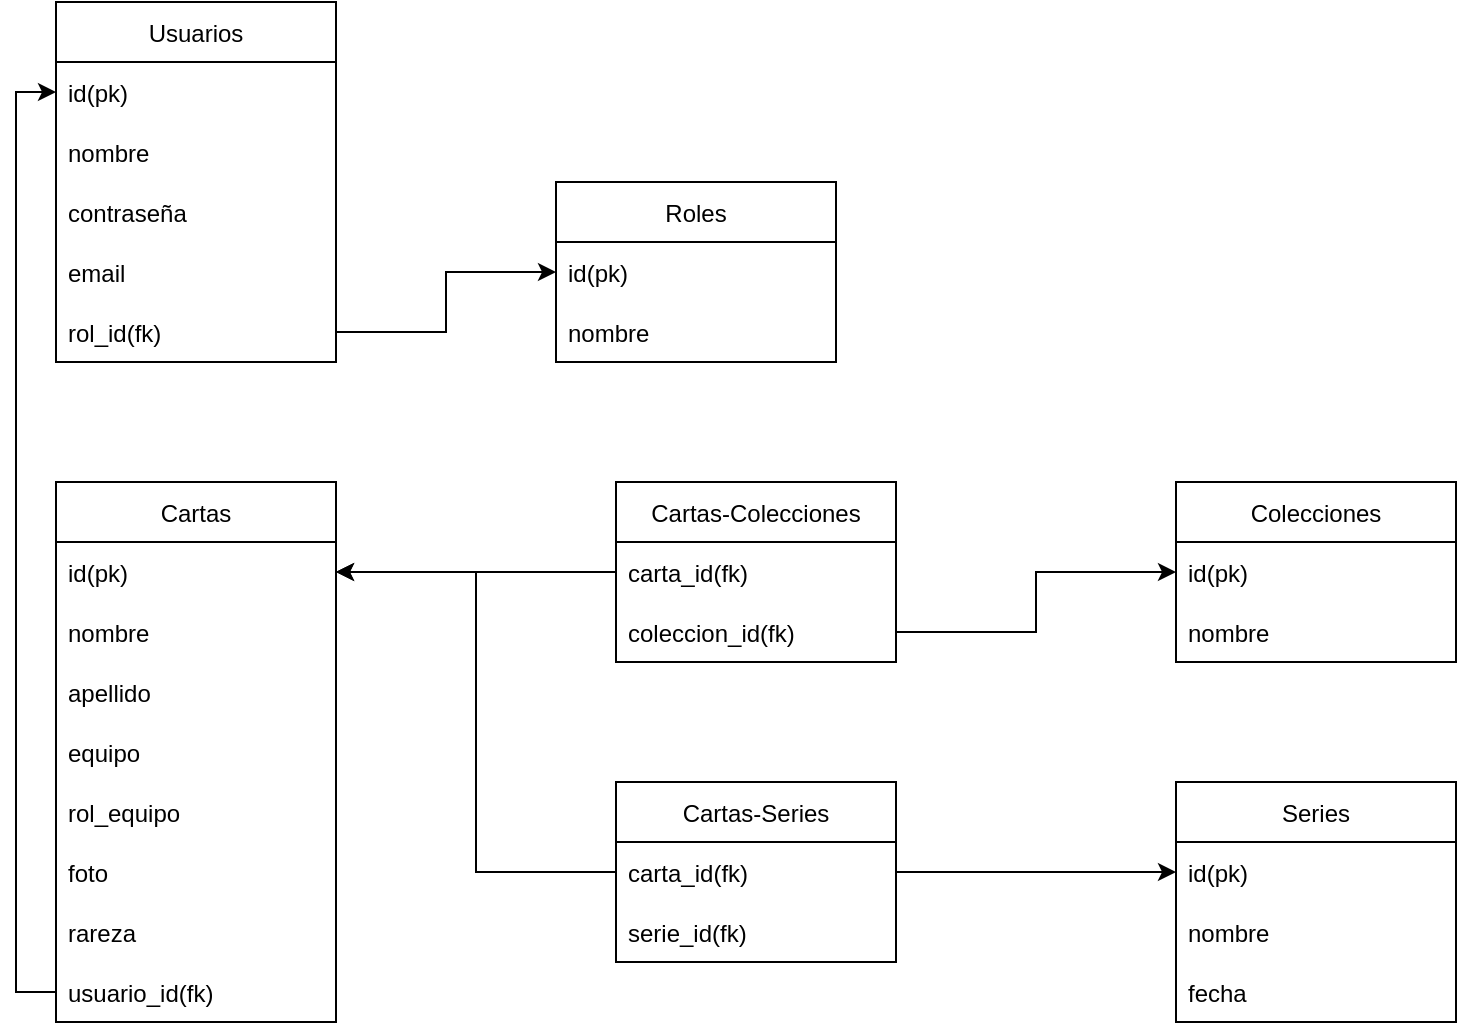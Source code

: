 <mxfile version="15.4.3" type="device"><diagram id="C5RBs43oDa-KdzZeNtuy" name="Page-1"><mxGraphModel dx="1422" dy="772" grid="1" gridSize="10" guides="1" tooltips="1" connect="1" arrows="1" fold="1" page="1" pageScale="1" pageWidth="827" pageHeight="1169" math="0" shadow="0"><root><mxCell id="WIyWlLk6GJQsqaUBKTNV-0"/><mxCell id="WIyWlLk6GJQsqaUBKTNV-1" parent="WIyWlLk6GJQsqaUBKTNV-0"/><mxCell id="lPlLlJKDDGxwPZzYxwda-0" value="Usuarios" style="swimlane;fontStyle=0;childLayout=stackLayout;horizontal=1;startSize=30;horizontalStack=0;resizeParent=1;resizeParentMax=0;resizeLast=0;collapsible=1;marginBottom=0;" parent="WIyWlLk6GJQsqaUBKTNV-1" vertex="1"><mxGeometry x="40" y="40" width="140" height="180" as="geometry"><mxRectangle x="340" y="340" width="50" height="30" as="alternateBounds"/></mxGeometry></mxCell><mxCell id="lPlLlJKDDGxwPZzYxwda-6" value="id(pk)" style="text;strokeColor=none;fillColor=none;align=left;verticalAlign=middle;spacingLeft=4;spacingRight=4;overflow=hidden;points=[[0,0.5],[1,0.5]];portConstraint=eastwest;rotatable=0;" parent="lPlLlJKDDGxwPZzYxwda-0" vertex="1"><mxGeometry y="30" width="140" height="30" as="geometry"/></mxCell><mxCell id="lPlLlJKDDGxwPZzYxwda-4" value="nombre" style="text;strokeColor=none;fillColor=none;align=left;verticalAlign=middle;spacingLeft=4;spacingRight=4;overflow=hidden;points=[[0,0.5],[1,0.5]];portConstraint=eastwest;rotatable=0;" parent="lPlLlJKDDGxwPZzYxwda-0" vertex="1"><mxGeometry y="60" width="140" height="30" as="geometry"/></mxCell><mxCell id="lPlLlJKDDGxwPZzYxwda-1" value="contraseña" style="text;strokeColor=none;fillColor=none;align=left;verticalAlign=middle;spacingLeft=4;spacingRight=4;overflow=hidden;points=[[0,0.5],[1,0.5]];portConstraint=eastwest;rotatable=0;" parent="lPlLlJKDDGxwPZzYxwda-0" vertex="1"><mxGeometry y="90" width="140" height="30" as="geometry"/></mxCell><mxCell id="lPlLlJKDDGxwPZzYxwda-2" value="email" style="text;strokeColor=none;fillColor=none;align=left;verticalAlign=middle;spacingLeft=4;spacingRight=4;overflow=hidden;points=[[0,0.5],[1,0.5]];portConstraint=eastwest;rotatable=0;" parent="lPlLlJKDDGxwPZzYxwda-0" vertex="1"><mxGeometry y="120" width="140" height="30" as="geometry"/></mxCell><mxCell id="lPlLlJKDDGxwPZzYxwda-5" value="rol_id(fk)" style="text;strokeColor=none;fillColor=none;align=left;verticalAlign=middle;spacingLeft=4;spacingRight=4;overflow=hidden;points=[[0,0.5],[1,0.5]];portConstraint=eastwest;rotatable=0;" parent="lPlLlJKDDGxwPZzYxwda-0" vertex="1"><mxGeometry y="150" width="140" height="30" as="geometry"/></mxCell><mxCell id="lPlLlJKDDGxwPZzYxwda-7" value="Roles" style="swimlane;fontStyle=0;childLayout=stackLayout;horizontal=1;startSize=30;horizontalStack=0;resizeParent=1;resizeParentMax=0;resizeLast=0;collapsible=1;marginBottom=0;" parent="WIyWlLk6GJQsqaUBKTNV-1" vertex="1"><mxGeometry x="290" y="130" width="140" height="90" as="geometry"/></mxCell><mxCell id="lPlLlJKDDGxwPZzYxwda-8" value="id(pk)" style="text;strokeColor=none;fillColor=none;align=left;verticalAlign=middle;spacingLeft=4;spacingRight=4;overflow=hidden;points=[[0,0.5],[1,0.5]];portConstraint=eastwest;rotatable=0;" parent="lPlLlJKDDGxwPZzYxwda-7" vertex="1"><mxGeometry y="30" width="140" height="30" as="geometry"/></mxCell><mxCell id="lPlLlJKDDGxwPZzYxwda-9" value="nombre" style="text;strokeColor=none;fillColor=none;align=left;verticalAlign=middle;spacingLeft=4;spacingRight=4;overflow=hidden;points=[[0,0.5],[1,0.5]];portConstraint=eastwest;rotatable=0;" parent="lPlLlJKDDGxwPZzYxwda-7" vertex="1"><mxGeometry y="60" width="140" height="30" as="geometry"/></mxCell><mxCell id="lPlLlJKDDGxwPZzYxwda-12" value="Cartas" style="swimlane;fontStyle=0;childLayout=stackLayout;horizontal=1;startSize=30;horizontalStack=0;resizeParent=1;resizeParentMax=0;resizeLast=0;collapsible=1;marginBottom=0;" parent="WIyWlLk6GJQsqaUBKTNV-1" vertex="1"><mxGeometry x="40" y="280" width="140" height="270" as="geometry"/></mxCell><mxCell id="lPlLlJKDDGxwPZzYxwda-13" value="id(pk)" style="text;strokeColor=none;fillColor=none;align=left;verticalAlign=middle;spacingLeft=4;spacingRight=4;overflow=hidden;points=[[0,0.5],[1,0.5]];portConstraint=eastwest;rotatable=0;" parent="lPlLlJKDDGxwPZzYxwda-12" vertex="1"><mxGeometry y="30" width="140" height="30" as="geometry"/></mxCell><mxCell id="lPlLlJKDDGxwPZzYxwda-14" value="nombre" style="text;strokeColor=none;fillColor=none;align=left;verticalAlign=middle;spacingLeft=4;spacingRight=4;overflow=hidden;points=[[0,0.5],[1,0.5]];portConstraint=eastwest;rotatable=0;" parent="lPlLlJKDDGxwPZzYxwda-12" vertex="1"><mxGeometry y="60" width="140" height="30" as="geometry"/></mxCell><mxCell id="lPlLlJKDDGxwPZzYxwda-15" value="apellido" style="text;strokeColor=none;fillColor=none;align=left;verticalAlign=middle;spacingLeft=4;spacingRight=4;overflow=hidden;points=[[0,0.5],[1,0.5]];portConstraint=eastwest;rotatable=0;" parent="lPlLlJKDDGxwPZzYxwda-12" vertex="1"><mxGeometry y="90" width="140" height="30" as="geometry"/></mxCell><mxCell id="lPlLlJKDDGxwPZzYxwda-19" value="equipo" style="text;strokeColor=none;fillColor=none;align=left;verticalAlign=middle;spacingLeft=4;spacingRight=4;overflow=hidden;points=[[0,0.5],[1,0.5]];portConstraint=eastwest;rotatable=0;" parent="lPlLlJKDDGxwPZzYxwda-12" vertex="1"><mxGeometry y="120" width="140" height="30" as="geometry"/></mxCell><mxCell id="lPlLlJKDDGxwPZzYxwda-18" value="rol_equipo" style="text;strokeColor=none;fillColor=none;align=left;verticalAlign=middle;spacingLeft=4;spacingRight=4;overflow=hidden;points=[[0,0.5],[1,0.5]];portConstraint=eastwest;rotatable=0;" parent="lPlLlJKDDGxwPZzYxwda-12" vertex="1"><mxGeometry y="150" width="140" height="30" as="geometry"/></mxCell><mxCell id="lPlLlJKDDGxwPZzYxwda-17" value="foto" style="text;strokeColor=none;fillColor=none;align=left;verticalAlign=middle;spacingLeft=4;spacingRight=4;overflow=hidden;points=[[0,0.5],[1,0.5]];portConstraint=eastwest;rotatable=0;" parent="lPlLlJKDDGxwPZzYxwda-12" vertex="1"><mxGeometry y="180" width="140" height="30" as="geometry"/></mxCell><mxCell id="lPlLlJKDDGxwPZzYxwda-16" value="rareza" style="text;strokeColor=none;fillColor=none;align=left;verticalAlign=middle;spacingLeft=4;spacingRight=4;overflow=hidden;points=[[0,0.5],[1,0.5]];portConstraint=eastwest;rotatable=0;" parent="lPlLlJKDDGxwPZzYxwda-12" vertex="1"><mxGeometry y="210" width="140" height="30" as="geometry"/></mxCell><mxCell id="lPlLlJKDDGxwPZzYxwda-29" value="usuario_id(fk)" style="text;strokeColor=none;fillColor=none;align=left;verticalAlign=middle;spacingLeft=4;spacingRight=4;overflow=hidden;points=[[0,0.5],[1,0.5]];portConstraint=eastwest;rotatable=0;" parent="lPlLlJKDDGxwPZzYxwda-12" vertex="1"><mxGeometry y="240" width="140" height="30" as="geometry"/></mxCell><mxCell id="lPlLlJKDDGxwPZzYxwda-20" value="Series" style="swimlane;fontStyle=0;childLayout=stackLayout;horizontal=1;startSize=30;horizontalStack=0;resizeParent=1;resizeParentMax=0;resizeLast=0;collapsible=1;marginBottom=0;" parent="WIyWlLk6GJQsqaUBKTNV-1" vertex="1"><mxGeometry x="600" y="430" width="140" height="120" as="geometry"/></mxCell><mxCell id="5hPlH1waVW4SJiX_A-ke-3" value="id(pk)" style="text;strokeColor=none;fillColor=none;align=left;verticalAlign=middle;spacingLeft=4;spacingRight=4;overflow=hidden;points=[[0,0.5],[1,0.5]];portConstraint=eastwest;rotatable=0;" parent="lPlLlJKDDGxwPZzYxwda-20" vertex="1"><mxGeometry y="30" width="140" height="30" as="geometry"/></mxCell><mxCell id="cQMiI6Ftd-9py7HBuN3P-8" value="nombre" style="text;strokeColor=none;fillColor=none;align=left;verticalAlign=middle;spacingLeft=4;spacingRight=4;overflow=hidden;points=[[0,0.5],[1,0.5]];portConstraint=eastwest;rotatable=0;" vertex="1" parent="lPlLlJKDDGxwPZzYxwda-20"><mxGeometry y="60" width="140" height="30" as="geometry"/></mxCell><mxCell id="lPlLlJKDDGxwPZzYxwda-21" value="fecha " style="text;strokeColor=none;fillColor=none;align=left;verticalAlign=middle;spacingLeft=4;spacingRight=4;overflow=hidden;points=[[0,0.5],[1,0.5]];portConstraint=eastwest;rotatable=0;" parent="lPlLlJKDDGxwPZzYxwda-20" vertex="1"><mxGeometry y="90" width="140" height="30" as="geometry"/></mxCell><mxCell id="lPlLlJKDDGxwPZzYxwda-24" value="Colecciones" style="swimlane;fontStyle=0;childLayout=stackLayout;horizontal=1;startSize=30;horizontalStack=0;resizeParent=1;resizeParentMax=0;resizeLast=0;collapsible=1;marginBottom=0;" parent="WIyWlLk6GJQsqaUBKTNV-1" vertex="1"><mxGeometry x="600" y="280" width="140" height="90" as="geometry"/></mxCell><mxCell id="5hPlH1waVW4SJiX_A-ke-5" value="id(pk)" style="text;strokeColor=none;fillColor=none;align=left;verticalAlign=middle;spacingLeft=4;spacingRight=4;overflow=hidden;points=[[0,0.5],[1,0.5]];portConstraint=eastwest;rotatable=0;" parent="lPlLlJKDDGxwPZzYxwda-24" vertex="1"><mxGeometry y="30" width="140" height="30" as="geometry"/></mxCell><mxCell id="lPlLlJKDDGxwPZzYxwda-26" value="nombre" style="text;strokeColor=none;fillColor=none;align=left;verticalAlign=middle;spacingLeft=4;spacingRight=4;overflow=hidden;points=[[0,0.5],[1,0.5]];portConstraint=eastwest;rotatable=0;" parent="lPlLlJKDDGxwPZzYxwda-24" vertex="1"><mxGeometry y="60" width="140" height="30" as="geometry"/></mxCell><mxCell id="5hPlH1waVW4SJiX_A-ke-0" style="edgeStyle=orthogonalEdgeStyle;rounded=0;orthogonalLoop=1;jettySize=auto;html=1;exitX=0;exitY=0.5;exitDx=0;exitDy=0;entryX=0;entryY=0.5;entryDx=0;entryDy=0;" parent="WIyWlLk6GJQsqaUBKTNV-1" source="lPlLlJKDDGxwPZzYxwda-29" target="lPlLlJKDDGxwPZzYxwda-6" edge="1"><mxGeometry relative="1" as="geometry"/></mxCell><mxCell id="5hPlH1waVW4SJiX_A-ke-6" style="edgeStyle=orthogonalEdgeStyle;rounded=0;orthogonalLoop=1;jettySize=auto;html=1;exitX=1;exitY=0.5;exitDx=0;exitDy=0;entryX=0;entryY=0.5;entryDx=0;entryDy=0;" parent="WIyWlLk6GJQsqaUBKTNV-1" source="lPlLlJKDDGxwPZzYxwda-5" target="lPlLlJKDDGxwPZzYxwda-8" edge="1"><mxGeometry relative="1" as="geometry"/></mxCell><mxCell id="cQMiI6Ftd-9py7HBuN3P-0" value="Cartas-Colecciones" style="swimlane;fontStyle=0;childLayout=stackLayout;horizontal=1;startSize=30;horizontalStack=0;resizeParent=1;resizeParentMax=0;resizeLast=0;collapsible=1;marginBottom=0;" vertex="1" parent="WIyWlLk6GJQsqaUBKTNV-1"><mxGeometry x="320" y="280" width="140" height="90" as="geometry"/></mxCell><mxCell id="cQMiI6Ftd-9py7HBuN3P-2" value="carta_id(fk)" style="text;strokeColor=none;fillColor=none;align=left;verticalAlign=middle;spacingLeft=4;spacingRight=4;overflow=hidden;points=[[0,0.5],[1,0.5]];portConstraint=eastwest;rotatable=0;" vertex="1" parent="cQMiI6Ftd-9py7HBuN3P-0"><mxGeometry y="30" width="140" height="30" as="geometry"/></mxCell><mxCell id="cQMiI6Ftd-9py7HBuN3P-3" value="coleccion_id(fk)" style="text;strokeColor=none;fillColor=none;align=left;verticalAlign=middle;spacingLeft=4;spacingRight=4;overflow=hidden;points=[[0,0.5],[1,0.5]];portConstraint=eastwest;rotatable=0;" vertex="1" parent="cQMiI6Ftd-9py7HBuN3P-0"><mxGeometry y="60" width="140" height="30" as="geometry"/></mxCell><mxCell id="cQMiI6Ftd-9py7HBuN3P-4" value="Cartas-Series" style="swimlane;fontStyle=0;childLayout=stackLayout;horizontal=1;startSize=30;horizontalStack=0;resizeParent=1;resizeParentMax=0;resizeLast=0;collapsible=1;marginBottom=0;" vertex="1" parent="WIyWlLk6GJQsqaUBKTNV-1"><mxGeometry x="320" y="430" width="140" height="90" as="geometry"/></mxCell><mxCell id="cQMiI6Ftd-9py7HBuN3P-6" value="carta_id(fk)" style="text;strokeColor=none;fillColor=none;align=left;verticalAlign=middle;spacingLeft=4;spacingRight=4;overflow=hidden;points=[[0,0.5],[1,0.5]];portConstraint=eastwest;rotatable=0;" vertex="1" parent="cQMiI6Ftd-9py7HBuN3P-4"><mxGeometry y="30" width="140" height="30" as="geometry"/></mxCell><mxCell id="cQMiI6Ftd-9py7HBuN3P-7" value="serie_id(fk)" style="text;strokeColor=none;fillColor=none;align=left;verticalAlign=middle;spacingLeft=4;spacingRight=4;overflow=hidden;points=[[0,0.5],[1,0.5]];portConstraint=eastwest;rotatable=0;" vertex="1" parent="cQMiI6Ftd-9py7HBuN3P-4"><mxGeometry y="60" width="140" height="30" as="geometry"/></mxCell><mxCell id="cQMiI6Ftd-9py7HBuN3P-9" style="edgeStyle=orthogonalEdgeStyle;rounded=0;orthogonalLoop=1;jettySize=auto;html=1;exitX=0;exitY=0.5;exitDx=0;exitDy=0;entryX=1;entryY=0.5;entryDx=0;entryDy=0;" edge="1" parent="WIyWlLk6GJQsqaUBKTNV-1" source="cQMiI6Ftd-9py7HBuN3P-2" target="lPlLlJKDDGxwPZzYxwda-13"><mxGeometry relative="1" as="geometry"/></mxCell><mxCell id="cQMiI6Ftd-9py7HBuN3P-10" style="edgeStyle=orthogonalEdgeStyle;rounded=0;orthogonalLoop=1;jettySize=auto;html=1;exitX=1;exitY=0.5;exitDx=0;exitDy=0;entryX=0;entryY=0.5;entryDx=0;entryDy=0;" edge="1" parent="WIyWlLk6GJQsqaUBKTNV-1" source="cQMiI6Ftd-9py7HBuN3P-3" target="5hPlH1waVW4SJiX_A-ke-5"><mxGeometry relative="1" as="geometry"/></mxCell><mxCell id="cQMiI6Ftd-9py7HBuN3P-11" style="edgeStyle=orthogonalEdgeStyle;rounded=0;orthogonalLoop=1;jettySize=auto;html=1;exitX=0;exitY=0.5;exitDx=0;exitDy=0;entryX=1;entryY=0.5;entryDx=0;entryDy=0;" edge="1" parent="WIyWlLk6GJQsqaUBKTNV-1" source="cQMiI6Ftd-9py7HBuN3P-6" target="lPlLlJKDDGxwPZzYxwda-13"><mxGeometry relative="1" as="geometry"/></mxCell><mxCell id="cQMiI6Ftd-9py7HBuN3P-12" style="edgeStyle=orthogonalEdgeStyle;rounded=0;orthogonalLoop=1;jettySize=auto;html=1;exitX=1;exitY=0.5;exitDx=0;exitDy=0;entryX=0;entryY=0.5;entryDx=0;entryDy=0;" edge="1" parent="WIyWlLk6GJQsqaUBKTNV-1" source="cQMiI6Ftd-9py7HBuN3P-6" target="5hPlH1waVW4SJiX_A-ke-3"><mxGeometry relative="1" as="geometry"/></mxCell></root></mxGraphModel></diagram></mxfile>